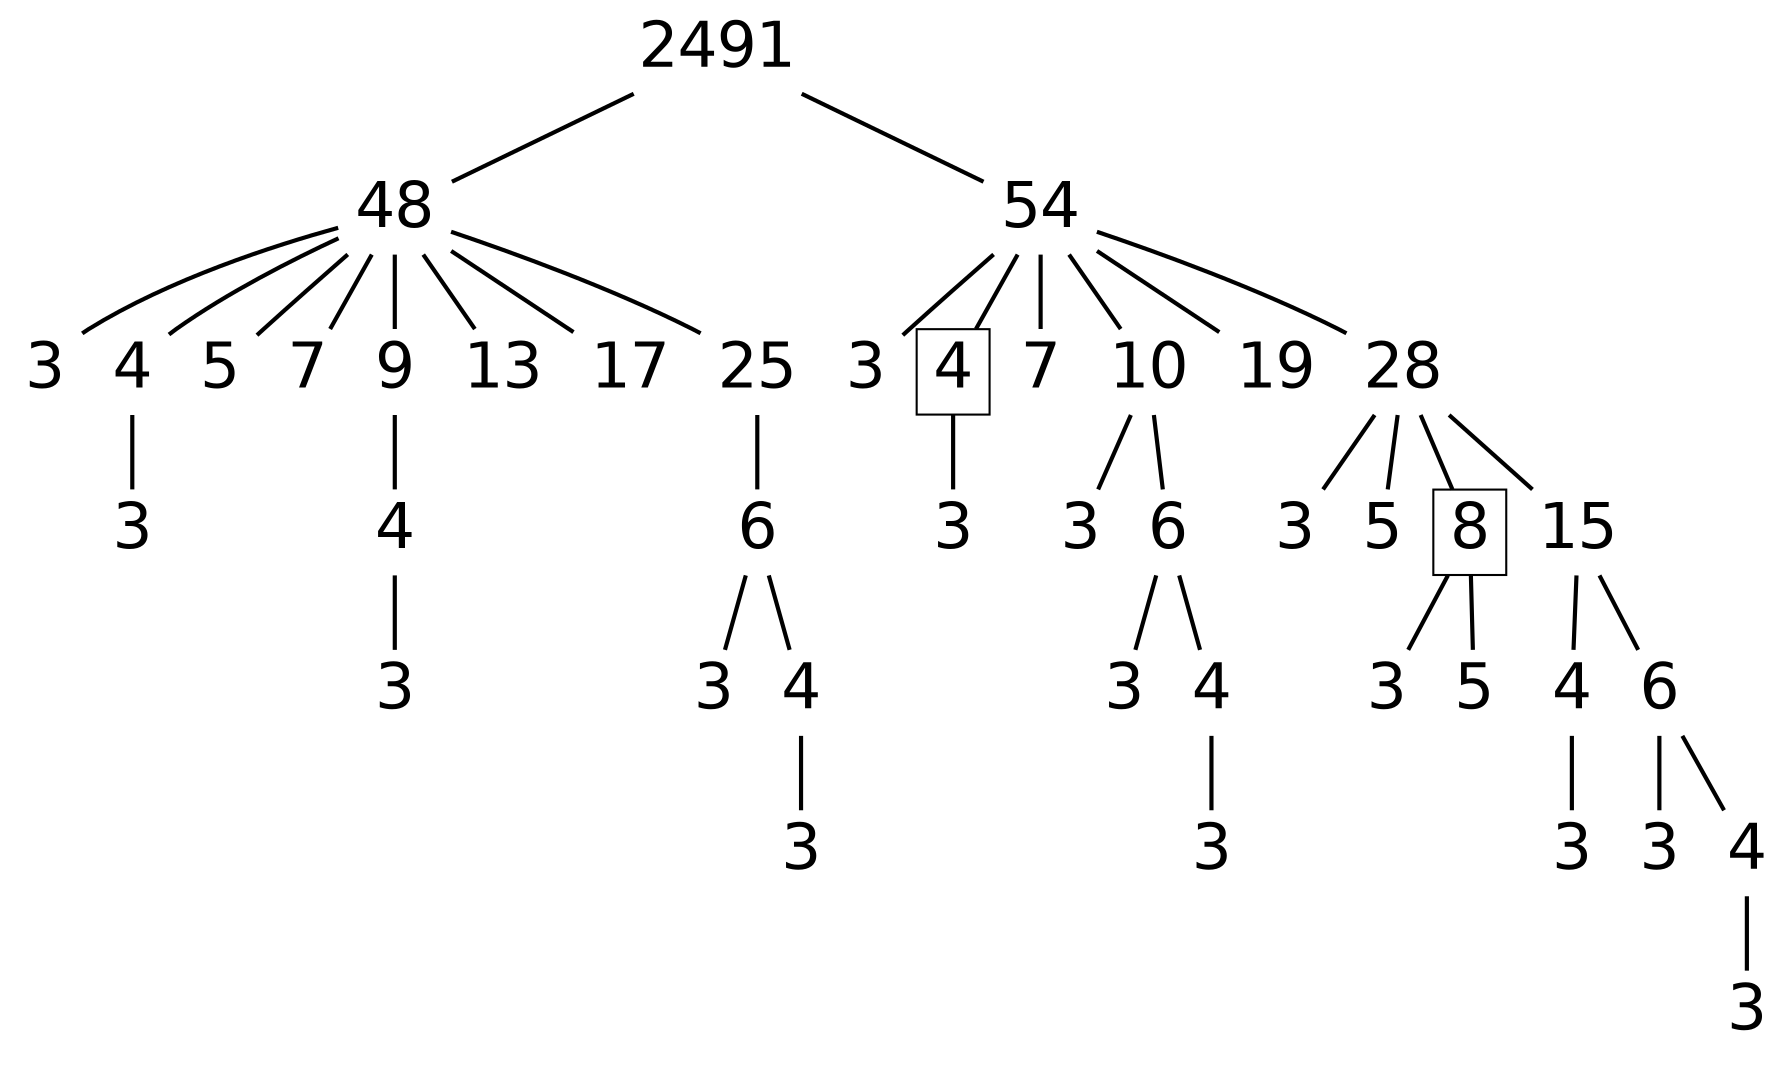 digraph graph_name {
 graph[nodesep = 0.1];
 edge[dir=none, style=bold];
 node[ fontname = "Helvetica", shape = plaintext, width = 0.25, height = 0.25, fontsize=30];
s2491;
s2491_48;
s2491_48_3;
s2491_48_4;
s2491_48_4_3;
s2491_48_5;
s2491_48_7;
s2491_48_9;
s2491_48_9_4;
s2491_48_9_4_3;
s2491_48_13;
s2491_48_17;
s2491_48_25;
s2491_48_25_6;
s2491_48_25_6_3;
s2491_48_25_6_4;
s2491_48_25_6_4_3;
s2491_54;
s2491_54_3;
s2491_54_4;
s2491_54_4_3;
s2491_54_7;
s2491_54_10;
s2491_54_10_3;
s2491_54_10_6;
s2491_54_10_6_3;
s2491_54_10_6_4;
s2491_54_10_6_4_3;
s2491_54_19;
s2491_54_28;
s2491_54_28_3;
s2491_54_28_5;
s2491_54_28_8;
s2491_54_28_8_3;
s2491_54_28_8_5;
s2491_54_28_15;
s2491_54_28_15_4;
s2491_54_28_15_4_3;
s2491_54_28_15_6;
s2491_54_28_15_6_3;
s2491_54_28_15_6_4;
s2491_54_28_15_6_4_3;
s2491[label="2491" ];
s2491->s2491_48;
s2491_48[label="48" ];
s2491_48->s2491_48_3;
s2491_48_3[label="3" ];
s2491_48->s2491_48_4;
s2491_48_4[label="4" ];
s2491_48_4->s2491_48_4_3;
s2491_48_4_3[label="3" ];
s2491_48->s2491_48_5;
s2491_48_5[label="5" ];
s2491_48->s2491_48_7;
s2491_48_7[label="7" ];
s2491_48->s2491_48_9;
s2491_48_9[label="9" ];
s2491_48_9->s2491_48_9_4;
s2491_48_9_4[label="4" ];
s2491_48_9_4->s2491_48_9_4_3;
s2491_48_9_4_3[label="3" ];
s2491_48->s2491_48_13;
s2491_48_13[label="13" ];
s2491_48->s2491_48_17;
s2491_48_17[label="17" ];
s2491_48->s2491_48_25;
s2491_48_25[label="25" ];
s2491_48_25->s2491_48_25_6;
s2491_48_25_6[label="6" ];
s2491_48_25_6->s2491_48_25_6_3;
s2491_48_25_6_3[label="3" ];
s2491_48_25_6->s2491_48_25_6_4;
s2491_48_25_6_4[label="4" ];
s2491_48_25_6_4->s2491_48_25_6_4_3;
s2491_48_25_6_4_3[label="3" ];
s2491->s2491_54;
s2491_54[label="54" ];
s2491_54->s2491_54_3;
s2491_54_3[label="3" ];
s2491_54->s2491_54_4;
s2491_54_4[label="4" ;shape=box];
s2491_54_4->s2491_54_4_3;
s2491_54_4_3[label="3" ];
s2491_54->s2491_54_7;
s2491_54_7[label="7" ];
s2491_54->s2491_54_10;
s2491_54_10[label="10" ];
s2491_54_10->s2491_54_10_3;
s2491_54_10_3[label="3" ];
s2491_54_10->s2491_54_10_6;
s2491_54_10_6[label="6" ];
s2491_54_10_6->s2491_54_10_6_3;
s2491_54_10_6_3[label="3" ];
s2491_54_10_6->s2491_54_10_6_4;
s2491_54_10_6_4[label="4" ];
s2491_54_10_6_4->s2491_54_10_6_4_3;
s2491_54_10_6_4_3[label="3" ];
s2491_54->s2491_54_19;
s2491_54_19[label="19" ];
s2491_54->s2491_54_28;
s2491_54_28[label="28" ];
s2491_54_28->s2491_54_28_3;
s2491_54_28_3[label="3" ];
s2491_54_28->s2491_54_28_5;
s2491_54_28_5[label="5" ];
s2491_54_28->s2491_54_28_8;
s2491_54_28_8[label="8" ;shape=box];
s2491_54_28_8->s2491_54_28_8_3;
s2491_54_28_8_3[label="3" ];
s2491_54_28_8->s2491_54_28_8_5;
s2491_54_28_8_5[label="5" ];
s2491_54_28->s2491_54_28_15;
s2491_54_28_15[label="15" ];
s2491_54_28_15->s2491_54_28_15_4;
s2491_54_28_15_4[label="4" ];
s2491_54_28_15_4->s2491_54_28_15_4_3;
s2491_54_28_15_4_3[label="3" ];
s2491_54_28_15->s2491_54_28_15_6;
s2491_54_28_15_6[label="6" ];
s2491_54_28_15_6->s2491_54_28_15_6_3;
s2491_54_28_15_6_3[label="3" ];
s2491_54_28_15_6->s2491_54_28_15_6_4;
s2491_54_28_15_6_4[label="4" ];
s2491_54_28_15_6_4->s2491_54_28_15_6_4_3;
s2491_54_28_15_6_4_3[label="3" ];
}
